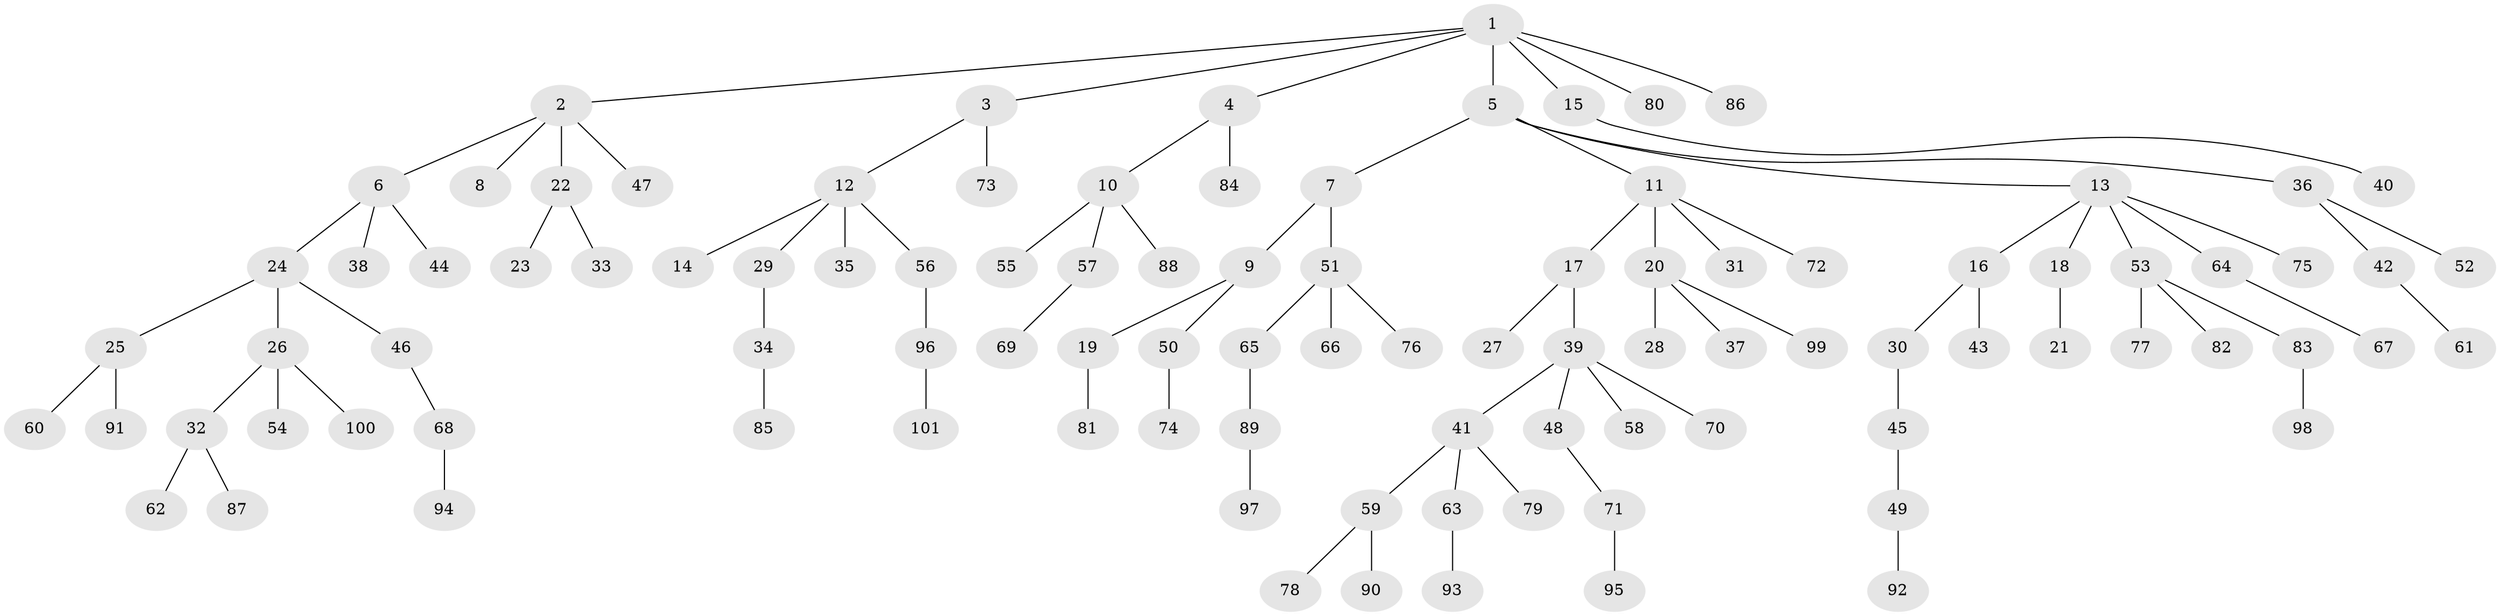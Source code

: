 // Generated by graph-tools (version 1.1) at 2025/02/03/09/25 03:02:22]
// undirected, 101 vertices, 100 edges
graph export_dot {
graph [start="1"]
  node [color=gray90,style=filled];
  1;
  2;
  3;
  4;
  5;
  6;
  7;
  8;
  9;
  10;
  11;
  12;
  13;
  14;
  15;
  16;
  17;
  18;
  19;
  20;
  21;
  22;
  23;
  24;
  25;
  26;
  27;
  28;
  29;
  30;
  31;
  32;
  33;
  34;
  35;
  36;
  37;
  38;
  39;
  40;
  41;
  42;
  43;
  44;
  45;
  46;
  47;
  48;
  49;
  50;
  51;
  52;
  53;
  54;
  55;
  56;
  57;
  58;
  59;
  60;
  61;
  62;
  63;
  64;
  65;
  66;
  67;
  68;
  69;
  70;
  71;
  72;
  73;
  74;
  75;
  76;
  77;
  78;
  79;
  80;
  81;
  82;
  83;
  84;
  85;
  86;
  87;
  88;
  89;
  90;
  91;
  92;
  93;
  94;
  95;
  96;
  97;
  98;
  99;
  100;
  101;
  1 -- 2;
  1 -- 3;
  1 -- 4;
  1 -- 5;
  1 -- 15;
  1 -- 80;
  1 -- 86;
  2 -- 6;
  2 -- 8;
  2 -- 22;
  2 -- 47;
  3 -- 12;
  3 -- 73;
  4 -- 10;
  4 -- 84;
  5 -- 7;
  5 -- 11;
  5 -- 13;
  5 -- 36;
  6 -- 24;
  6 -- 38;
  6 -- 44;
  7 -- 9;
  7 -- 51;
  9 -- 19;
  9 -- 50;
  10 -- 55;
  10 -- 57;
  10 -- 88;
  11 -- 17;
  11 -- 20;
  11 -- 31;
  11 -- 72;
  12 -- 14;
  12 -- 29;
  12 -- 35;
  12 -- 56;
  13 -- 16;
  13 -- 18;
  13 -- 53;
  13 -- 64;
  13 -- 75;
  15 -- 40;
  16 -- 30;
  16 -- 43;
  17 -- 27;
  17 -- 39;
  18 -- 21;
  19 -- 81;
  20 -- 28;
  20 -- 37;
  20 -- 99;
  22 -- 23;
  22 -- 33;
  24 -- 25;
  24 -- 26;
  24 -- 46;
  25 -- 60;
  25 -- 91;
  26 -- 32;
  26 -- 54;
  26 -- 100;
  29 -- 34;
  30 -- 45;
  32 -- 62;
  32 -- 87;
  34 -- 85;
  36 -- 42;
  36 -- 52;
  39 -- 41;
  39 -- 48;
  39 -- 58;
  39 -- 70;
  41 -- 59;
  41 -- 63;
  41 -- 79;
  42 -- 61;
  45 -- 49;
  46 -- 68;
  48 -- 71;
  49 -- 92;
  50 -- 74;
  51 -- 65;
  51 -- 66;
  51 -- 76;
  53 -- 77;
  53 -- 82;
  53 -- 83;
  56 -- 96;
  57 -- 69;
  59 -- 78;
  59 -- 90;
  63 -- 93;
  64 -- 67;
  65 -- 89;
  68 -- 94;
  71 -- 95;
  83 -- 98;
  89 -- 97;
  96 -- 101;
}
